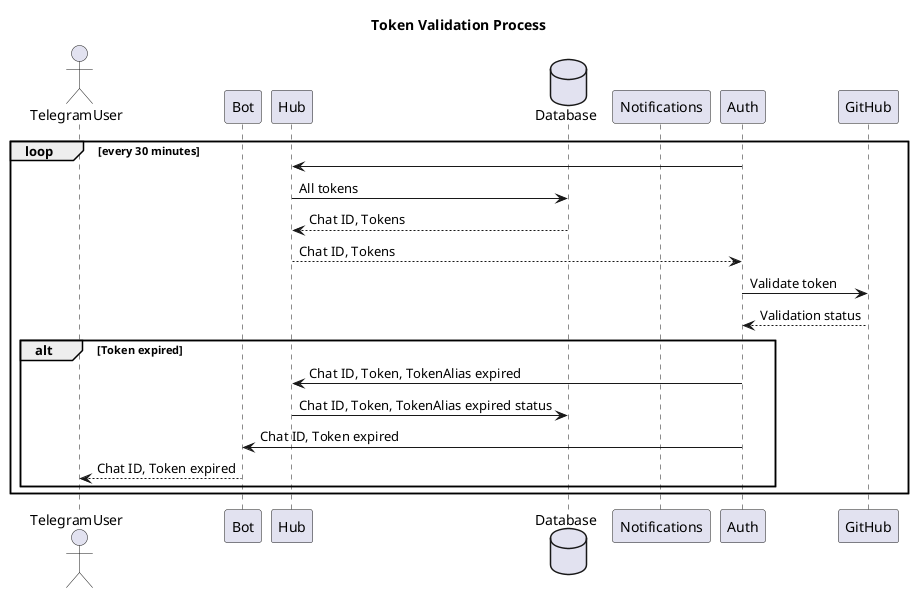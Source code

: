 @startuml
title Token Validation Process
actor       TelegramUser as user
participant Bot as bot
participant Hub as hub
database    Database    as db
participant Notifications as notifications
participant Auth as auth
participant GitHub as github

loop every 30 minutes
 auth -> hub
 hub -> db: All tokens
 db --> hub: Chat ID, Tokens
 hub --> auth: Chat ID, Tokens
 auth -> github: Validate token
 github --> auth: Validation status
 alt Token expired
     auth -> hub: Chat ID, Token, TokenAlias expired
     hub -> db: Chat ID, Token, TokenAlias expired status
         auth -> bot: Chat ID, Token expired
     bot --> user: Chat ID, Token expired
  end
end
@enduml
